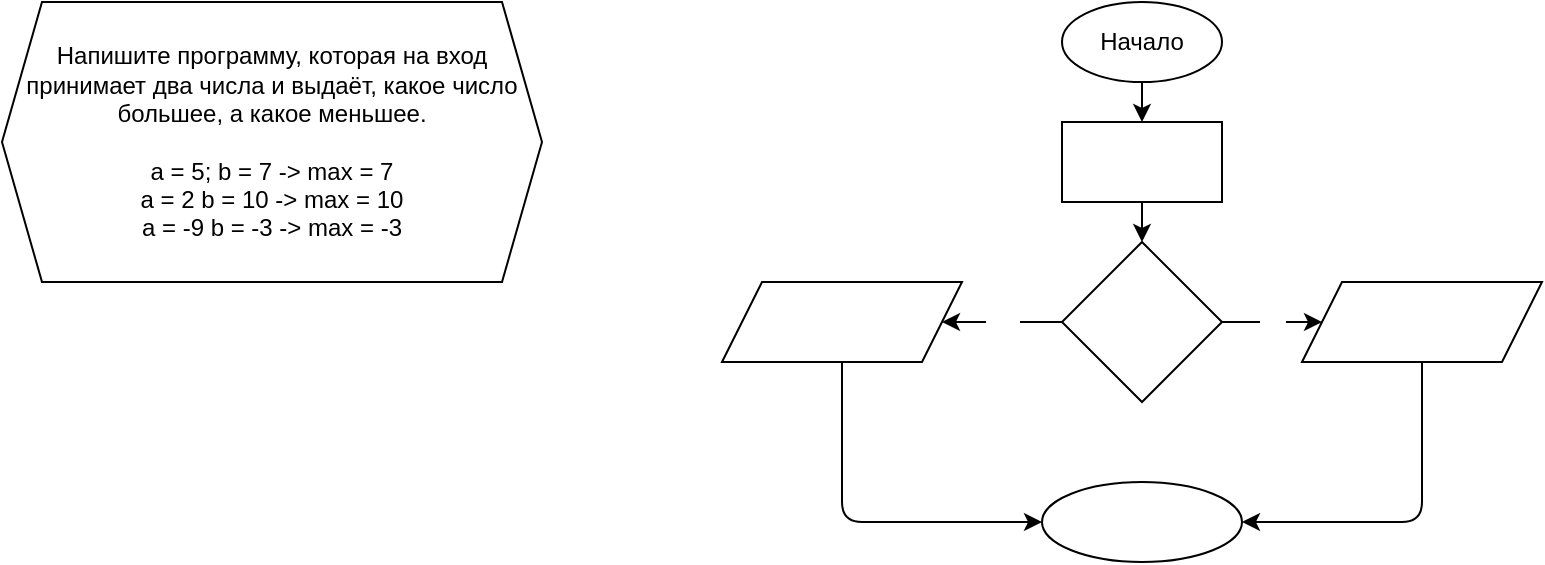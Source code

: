 <mxfile>
    <diagram id="3fpCqT6wPkNl5vKUXKKq" name="Страница 1">
        <mxGraphModel dx="734" dy="286" grid="1" gridSize="10" guides="1" tooltips="1" connect="1" arrows="1" fold="1" page="1" pageScale="1" pageWidth="827" pageHeight="1169" math="0" shadow="0">
            <root>
                <mxCell id="0"/>
                <mxCell id="1" parent="0"/>
                <mxCell id="7" value="" style="edgeStyle=none;html=1;" edge="1" parent="1" source="2">
                    <mxGeometry relative="1" as="geometry">
                        <mxPoint x="600" y="100" as="targetPoint"/>
                    </mxGeometry>
                </mxCell>
                <mxCell id="2" value="Начало" style="ellipse;whiteSpace=wrap;html=1;" vertex="1" parent="1">
                    <mxGeometry x="560" y="40" width="80" height="40" as="geometry"/>
                </mxCell>
                <mxCell id="3" value="&lt;div&gt;Напишите программу, которая на вход принимает два числа и выдаёт, какое число большее, а какое меньшее.&lt;/div&gt;&lt;div&gt;&lt;br&gt;&lt;/div&gt;&lt;div&gt;a = 5; b = 7 -&amp;gt; max = 7&lt;/div&gt;&lt;div&gt;a = 2 b = 10 -&amp;gt; max = 10&lt;/div&gt;&lt;div&gt;a = -9 b = -3 -&amp;gt; max = -3&lt;/div&gt;" style="shape=hexagon;perimeter=hexagonPerimeter2;whiteSpace=wrap;html=1;fixedSize=1;" vertex="1" parent="1">
                    <mxGeometry x="30" y="40" width="270" height="140" as="geometry"/>
                </mxCell>
                <mxCell id="6" value="" style="edgeStyle=none;html=1;" edge="1" parent="1">
                    <mxGeometry relative="1" as="geometry">
                        <mxPoint x="600" y="140" as="sourcePoint"/>
                        <mxPoint x="600" y="160" as="targetPoint"/>
                    </mxGeometry>
                </mxCell>
                <mxCell id="8" value="a, b" style="rounded=0;whiteSpace=wrap;html=1;labelBackgroundColor=none;fontColor=#FFFFFF;" vertex="1" parent="1">
                    <mxGeometry x="560" y="100" width="80" height="40" as="geometry"/>
                </mxCell>
                <mxCell id="12" value="yes" style="edgeStyle=none;html=1;fontColor=#FFFFFF;" edge="1" parent="1" source="9" target="10">
                    <mxGeometry relative="1" as="geometry"/>
                </mxCell>
                <mxCell id="13" value="no" style="edgeStyle=none;html=1;fontColor=#FFFFFF;" edge="1" parent="1" source="9" target="11">
                    <mxGeometry relative="1" as="geometry"/>
                </mxCell>
                <mxCell id="9" value="a &amp;gt; b" style="rhombus;whiteSpace=wrap;html=1;labelBackgroundColor=none;fontColor=#FFFFFF;" vertex="1" parent="1">
                    <mxGeometry x="560" y="160" width="80" height="80" as="geometry"/>
                </mxCell>
                <mxCell id="16" style="edgeStyle=none;html=1;entryX=0;entryY=0.5;entryDx=0;entryDy=0;fontColor=#FFFFFF;" edge="1" parent="1" source="10" target="14">
                    <mxGeometry relative="1" as="geometry">
                        <Array as="points">
                            <mxPoint x="450" y="300"/>
                        </Array>
                    </mxGeometry>
                </mxCell>
                <mxCell id="10" value="max = a" style="shape=parallelogram;perimeter=parallelogramPerimeter;whiteSpace=wrap;html=1;fixedSize=1;labelBackgroundColor=none;fontColor=#FFFFFF;" vertex="1" parent="1">
                    <mxGeometry x="390" y="180" width="120" height="40" as="geometry"/>
                </mxCell>
                <mxCell id="15" style="edgeStyle=none;html=1;entryX=1;entryY=0.5;entryDx=0;entryDy=0;fontColor=#FFFFFF;" edge="1" parent="1" source="11" target="14">
                    <mxGeometry relative="1" as="geometry">
                        <Array as="points">
                            <mxPoint x="740" y="300"/>
                        </Array>
                    </mxGeometry>
                </mxCell>
                <mxCell id="11" value="max = b" style="shape=parallelogram;perimeter=parallelogramPerimeter;whiteSpace=wrap;html=1;fixedSize=1;labelBackgroundColor=none;fontColor=#FFFFFF;" vertex="1" parent="1">
                    <mxGeometry x="680" y="180" width="120" height="40" as="geometry"/>
                </mxCell>
                <mxCell id="14" value="Конец" style="ellipse;whiteSpace=wrap;html=1;labelBackgroundColor=none;fontColor=#FFFFFF;" vertex="1" parent="1">
                    <mxGeometry x="550" y="280" width="100" height="40" as="geometry"/>
                </mxCell>
            </root>
        </mxGraphModel>
    </diagram>
</mxfile>